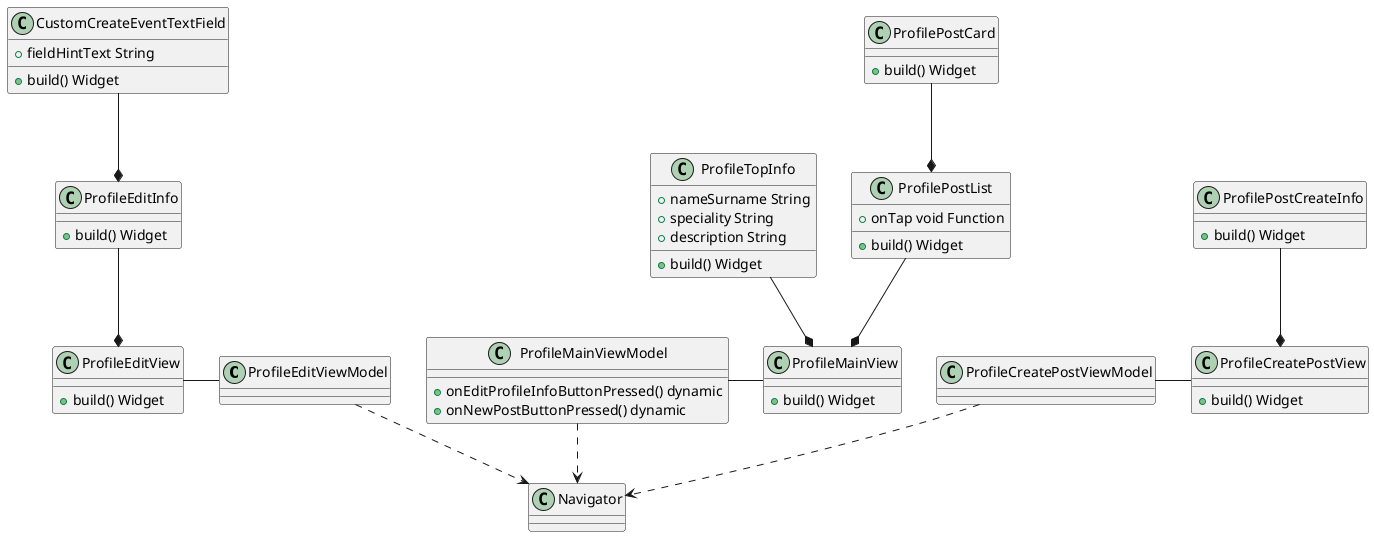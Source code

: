 @startuml
class ProfileEditViewModel
ProfileEditViewModel -left- ProfileEditView
ProfileEditViewModel ..> Navigator

class ProfileMainViewModel
ProfileMainViewModel : +onEditProfileInfoButtonPressed() dynamic
ProfileMainViewModel : +onNewPostButtonPressed() dynamic
ProfileMainViewModel -right- ProfileMainView
ProfileMainViewModel ..> Navigator

class ProfileCreatePostViewModel
ProfileCreatePostViewModel -right- ProfileCreatePostView
ProfileCreatePostViewModel ..> Navigator

class ProfileCreatePostView
ProfileCreatePostView : +build() Widget

class ProfilePostCreateInfo
ProfilePostCreateInfo : +build() Widget
ProfilePostCreateInfo --* ProfileCreatePostView

class ProfileMainView
ProfileMainView : +build() Widget

class ProfileTopInfo
ProfileTopInfo : +nameSurname String
ProfileTopInfo : +speciality String
ProfileTopInfo : +description String
ProfileTopInfo : +build() Widget
ProfileTopInfo --* ProfileMainView

class ProfilePostList
ProfilePostList : +onTap void Function
ProfilePostList : +build() Widget
ProfilePostList --* ProfileMainView

class ProfilePostCard
ProfilePostCard : +build() Widget
ProfilePostCard --* ProfilePostList

class ProfileEditView
ProfileEditView : +build() Widget

class ProfileEditInfo
ProfileEditInfo : +build() Widget
ProfileEditInfo --* ProfileEditView

class CustomCreateEventTextField
CustomCreateEventTextField : +fieldHintText String
CustomCreateEventTextField : +build() Widget
CustomCreateEventTextField --* ProfileEditInfo

class Navigator



@enduml
